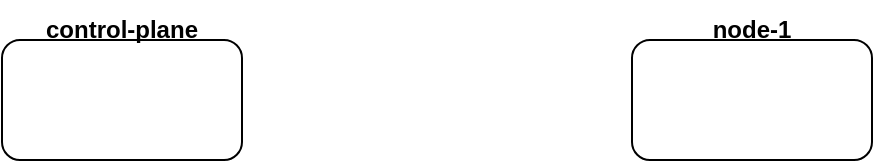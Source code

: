 <mxfile version="18.0.3" type="device"><diagram id="vU9tUHfR1nBbCVVCbsaN" name="Page-1"><mxGraphModel dx="1422" dy="747" grid="1" gridSize="10" guides="1" tooltips="1" connect="1" arrows="1" fold="1" page="1" pageScale="1" pageWidth="850" pageHeight="1100" math="0" shadow="0"><root><mxCell id="0"/><mxCell id="1" parent="0"/><mxCell id="gZaCjSE9vp75vncZUlN4-1" value="" style="rounded=1;whiteSpace=wrap;html=1;" vertex="1" parent="1"><mxGeometry x="75" y="60" width="120" height="60" as="geometry"/></mxCell><mxCell id="gZaCjSE9vp75vncZUlN4-2" value="control-plane" style="text;html=1;strokeColor=none;fillColor=none;align=center;verticalAlign=middle;whiteSpace=wrap;rounded=0;fontStyle=1" vertex="1" parent="1"><mxGeometry x="80" y="40" width="110" height="30" as="geometry"/></mxCell><mxCell id="gZaCjSE9vp75vncZUlN4-3" value="" style="rounded=1;whiteSpace=wrap;html=1;" vertex="1" parent="1"><mxGeometry x="390" y="60" width="120" height="60" as="geometry"/></mxCell><mxCell id="gZaCjSE9vp75vncZUlN4-4" value="node-1" style="text;html=1;strokeColor=none;fillColor=none;align=center;verticalAlign=middle;whiteSpace=wrap;rounded=0;fontStyle=1" vertex="1" parent="1"><mxGeometry x="395" y="40" width="110" height="30" as="geometry"/></mxCell></root></mxGraphModel></diagram></mxfile>